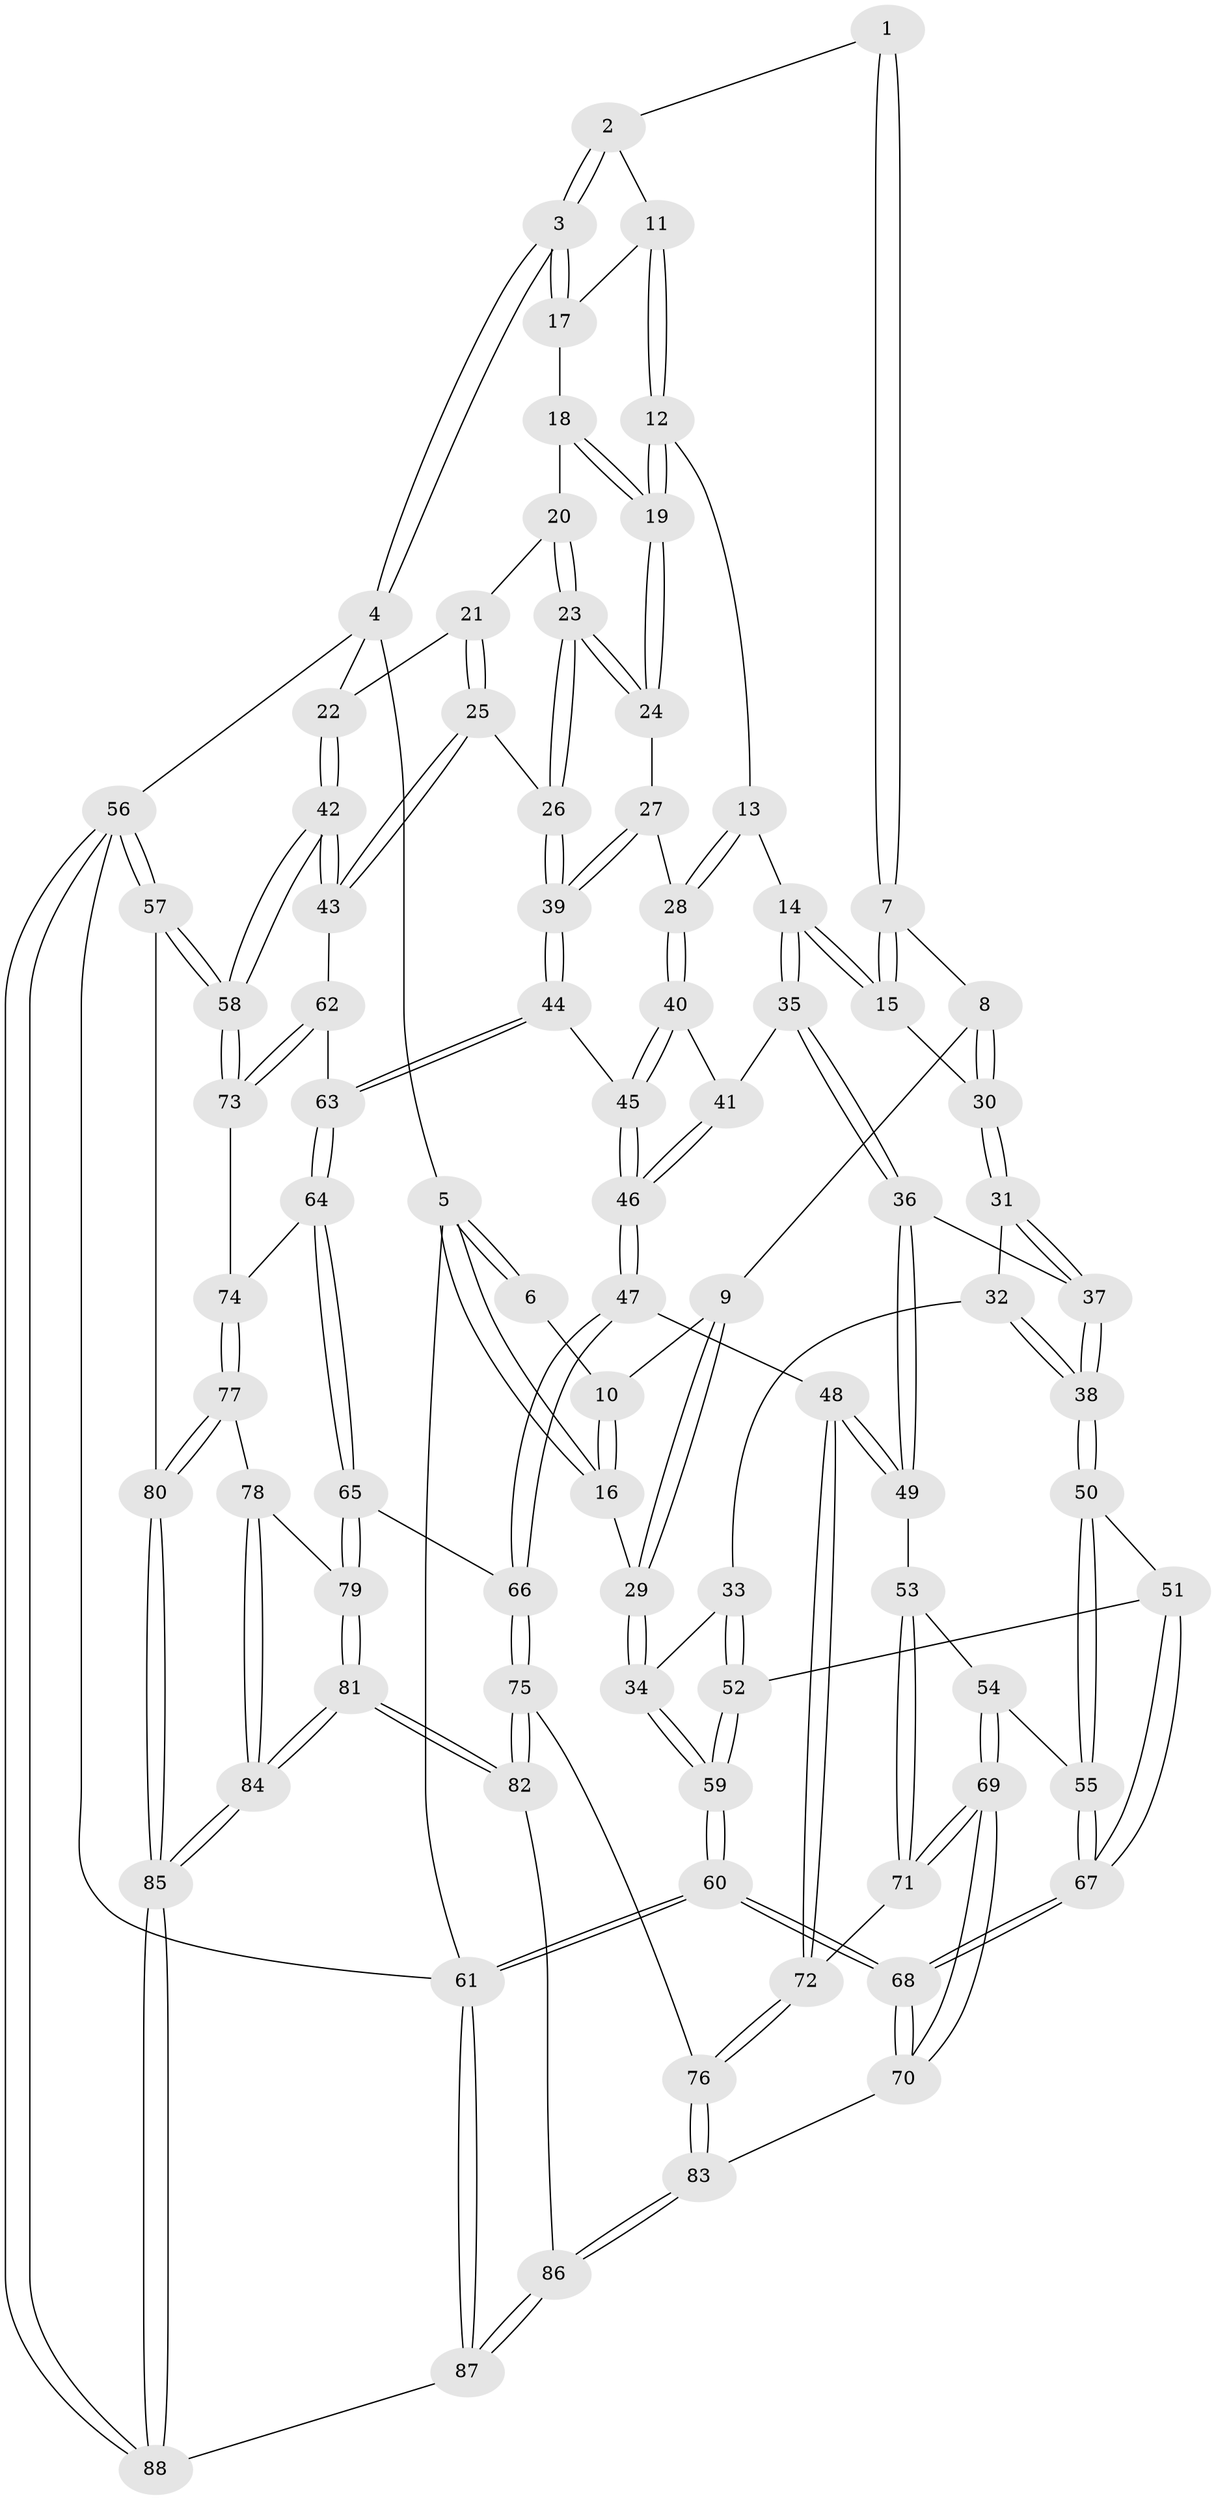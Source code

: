 // Generated by graph-tools (version 1.1) at 2025/11/02/27/25 16:11:54]
// undirected, 88 vertices, 217 edges
graph export_dot {
graph [start="1"]
  node [color=gray90,style=filled];
  1 [pos="+0.4661661760835683+0"];
  2 [pos="+0.4811474200974016+0"];
  3 [pos="+1+0"];
  4 [pos="+1+0"];
  5 [pos="+0+0"];
  6 [pos="+0.39687578240621896+0"];
  7 [pos="+0.42089357100907016+0.09996271378266053"];
  8 [pos="+0.22319618168405667+0.21717785576665152"];
  9 [pos="+0.21634012157009366+0.21104235921310657"];
  10 [pos="+0.21819774040879983+0.1443644490782911"];
  11 [pos="+0.6388585690080857+0.08301800511601606"];
  12 [pos="+0.649507903980275+0.15046475750207003"];
  13 [pos="+0.6335943454515931+0.17020753097414104"];
  14 [pos="+0.46200064926754486+0.30338775296304793"];
  15 [pos="+0.42628601704857405+0.24250610991489485"];
  16 [pos="+0+0"];
  17 [pos="+0.8371679400253952+0.07011575666548561"];
  18 [pos="+0.8454021558785875+0.16953964519379722"];
  19 [pos="+0.7346944086869707+0.2275715251944435"];
  20 [pos="+0.8750015810242271+0.18715636386408518"];
  21 [pos="+0.9586255597204894+0.17740353208886916"];
  22 [pos="+1+0"];
  23 [pos="+0.877922450700624+0.37195884818820873"];
  24 [pos="+0.755318771194482+0.31687416878052815"];
  25 [pos="+0.9476913271702674+0.4136061269301094"];
  26 [pos="+0.9187619282770495+0.40756095115885255"];
  27 [pos="+0.7069106095130641+0.35100738314939717"];
  28 [pos="+0.6127640986392924+0.3949916889854603"];
  29 [pos="+0+0.25624888812076774"];
  30 [pos="+0.23632147351114524+0.23657355567139665"];
  31 [pos="+0.2414082722145594+0.3211089254705393"];
  32 [pos="+0.1880169770184072+0.349348353206684"];
  33 [pos="+0.05560723074859731+0.41487830414829957"];
  34 [pos="+0+0.32964527034779967"];
  35 [pos="+0.46618985122842743+0.38223552233208863"];
  36 [pos="+0.4437780201623405+0.40283934089364426"];
  37 [pos="+0.33318218995582194+0.41921659108863657"];
  38 [pos="+0.24476624141187722+0.516690105409843"];
  39 [pos="+0.7675736163098957+0.5181135624060855"];
  40 [pos="+0.6080656814674659+0.3986575909634437"];
  41 [pos="+0.4757481603665204+0.3842756377736512"];
  42 [pos="+1+0.44560913564289173"];
  43 [pos="+0.9829749276777986+0.4298680130024922"];
  44 [pos="+0.7456405615079497+0.5408173554630422"];
  45 [pos="+0.6704194848691903+0.5233137286722951"];
  46 [pos="+0.5997753527907348+0.5934363054807817"];
  47 [pos="+0.5803421658769407+0.6222197086060279"];
  48 [pos="+0.4934734502075269+0.6435314049203825"];
  49 [pos="+0.4567130964966035+0.5978257049989041"];
  50 [pos="+0.23417894557817295+0.5286653404305813"];
  51 [pos="+0.1841117826024303+0.5251709288478282"];
  52 [pos="+0.15590059389380118+0.514010478233085"];
  53 [pos="+0.3166376172421979+0.6094463605874489"];
  54 [pos="+0.285352478987202+0.597783110640149"];
  55 [pos="+0.265668171184763+0.5804417362539828"];
  56 [pos="+1+1"];
  57 [pos="+1+0.8800564842197537"];
  58 [pos="+1+0.5978285654948947"];
  59 [pos="+0+0.9398205106478156"];
  60 [pos="+0+1"];
  61 [pos="+0+1"];
  62 [pos="+0.8846409525000543+0.6415140788019407"];
  63 [pos="+0.7612377235434306+0.5839101379602809"];
  64 [pos="+0.7294318036865847+0.6719189909758077"];
  65 [pos="+0.6990301324732966+0.7242961767084186"];
  66 [pos="+0.6911289317793797+0.7226425049926184"];
  67 [pos="+0.08408945157717304+0.8757536605503357"];
  68 [pos="+0.08361940144196262+0.8768608064178793"];
  69 [pos="+0.25791219940148424+0.8019635855488291"];
  70 [pos="+0.22639943396415832+0.8360204831605658"];
  71 [pos="+0.36000993854273333+0.7400364819524285"];
  72 [pos="+0.47161768889144273+0.733887005828033"];
  73 [pos="+0.8958365844983233+0.6804204457230058"];
  74 [pos="+0.894491105895026+0.6871363434266243"];
  75 [pos="+0.5540140648872292+0.7994421736070816"];
  76 [pos="+0.48883057266553015+0.7742045797226048"];
  77 [pos="+0.8896058194553631+0.7590915023328577"];
  78 [pos="+0.8223847884818316+0.7753545894575041"];
  79 [pos="+0.7064973591116305+0.7341728694624584"];
  80 [pos="+0.9169996066119015+0.7853143400490584"];
  81 [pos="+0.6773577813925432+0.9428170327298484"];
  82 [pos="+0.632132429009919+0.9213165020728392"];
  83 [pos="+0.42103307607306234+0.9136789351037535"];
  84 [pos="+0.7289090405114382+1"];
  85 [pos="+0.8163096681859012+1"];
  86 [pos="+0.43855244837879215+0.9598842668903035"];
  87 [pos="+0.39273707917752254+1"];
  88 [pos="+0.8315874614709866+1"];
  1 -- 2;
  1 -- 7;
  1 -- 7;
  2 -- 3;
  2 -- 3;
  2 -- 11;
  3 -- 4;
  3 -- 4;
  3 -- 17;
  3 -- 17;
  4 -- 5;
  4 -- 22;
  4 -- 56;
  5 -- 6;
  5 -- 6;
  5 -- 16;
  5 -- 16;
  5 -- 61;
  6 -- 10;
  7 -- 8;
  7 -- 15;
  7 -- 15;
  8 -- 9;
  8 -- 30;
  8 -- 30;
  9 -- 10;
  9 -- 29;
  9 -- 29;
  10 -- 16;
  10 -- 16;
  11 -- 12;
  11 -- 12;
  11 -- 17;
  12 -- 13;
  12 -- 19;
  12 -- 19;
  13 -- 14;
  13 -- 28;
  13 -- 28;
  14 -- 15;
  14 -- 15;
  14 -- 35;
  14 -- 35;
  15 -- 30;
  16 -- 29;
  17 -- 18;
  18 -- 19;
  18 -- 19;
  18 -- 20;
  19 -- 24;
  19 -- 24;
  20 -- 21;
  20 -- 23;
  20 -- 23;
  21 -- 22;
  21 -- 25;
  21 -- 25;
  22 -- 42;
  22 -- 42;
  23 -- 24;
  23 -- 24;
  23 -- 26;
  23 -- 26;
  24 -- 27;
  25 -- 26;
  25 -- 43;
  25 -- 43;
  26 -- 39;
  26 -- 39;
  27 -- 28;
  27 -- 39;
  27 -- 39;
  28 -- 40;
  28 -- 40;
  29 -- 34;
  29 -- 34;
  30 -- 31;
  30 -- 31;
  31 -- 32;
  31 -- 37;
  31 -- 37;
  32 -- 33;
  32 -- 38;
  32 -- 38;
  33 -- 34;
  33 -- 52;
  33 -- 52;
  34 -- 59;
  34 -- 59;
  35 -- 36;
  35 -- 36;
  35 -- 41;
  36 -- 37;
  36 -- 49;
  36 -- 49;
  37 -- 38;
  37 -- 38;
  38 -- 50;
  38 -- 50;
  39 -- 44;
  39 -- 44;
  40 -- 41;
  40 -- 45;
  40 -- 45;
  41 -- 46;
  41 -- 46;
  42 -- 43;
  42 -- 43;
  42 -- 58;
  42 -- 58;
  43 -- 62;
  44 -- 45;
  44 -- 63;
  44 -- 63;
  45 -- 46;
  45 -- 46;
  46 -- 47;
  46 -- 47;
  47 -- 48;
  47 -- 66;
  47 -- 66;
  48 -- 49;
  48 -- 49;
  48 -- 72;
  48 -- 72;
  49 -- 53;
  50 -- 51;
  50 -- 55;
  50 -- 55;
  51 -- 52;
  51 -- 67;
  51 -- 67;
  52 -- 59;
  52 -- 59;
  53 -- 54;
  53 -- 71;
  53 -- 71;
  54 -- 55;
  54 -- 69;
  54 -- 69;
  55 -- 67;
  55 -- 67;
  56 -- 57;
  56 -- 57;
  56 -- 88;
  56 -- 88;
  56 -- 61;
  57 -- 58;
  57 -- 58;
  57 -- 80;
  58 -- 73;
  58 -- 73;
  59 -- 60;
  59 -- 60;
  60 -- 61;
  60 -- 61;
  60 -- 68;
  60 -- 68;
  61 -- 87;
  61 -- 87;
  62 -- 63;
  62 -- 73;
  62 -- 73;
  63 -- 64;
  63 -- 64;
  64 -- 65;
  64 -- 65;
  64 -- 74;
  65 -- 66;
  65 -- 79;
  65 -- 79;
  66 -- 75;
  66 -- 75;
  67 -- 68;
  67 -- 68;
  68 -- 70;
  68 -- 70;
  69 -- 70;
  69 -- 70;
  69 -- 71;
  69 -- 71;
  70 -- 83;
  71 -- 72;
  72 -- 76;
  72 -- 76;
  73 -- 74;
  74 -- 77;
  74 -- 77;
  75 -- 76;
  75 -- 82;
  75 -- 82;
  76 -- 83;
  76 -- 83;
  77 -- 78;
  77 -- 80;
  77 -- 80;
  78 -- 79;
  78 -- 84;
  78 -- 84;
  79 -- 81;
  79 -- 81;
  80 -- 85;
  80 -- 85;
  81 -- 82;
  81 -- 82;
  81 -- 84;
  81 -- 84;
  82 -- 86;
  83 -- 86;
  83 -- 86;
  84 -- 85;
  84 -- 85;
  85 -- 88;
  85 -- 88;
  86 -- 87;
  86 -- 87;
  87 -- 88;
}
